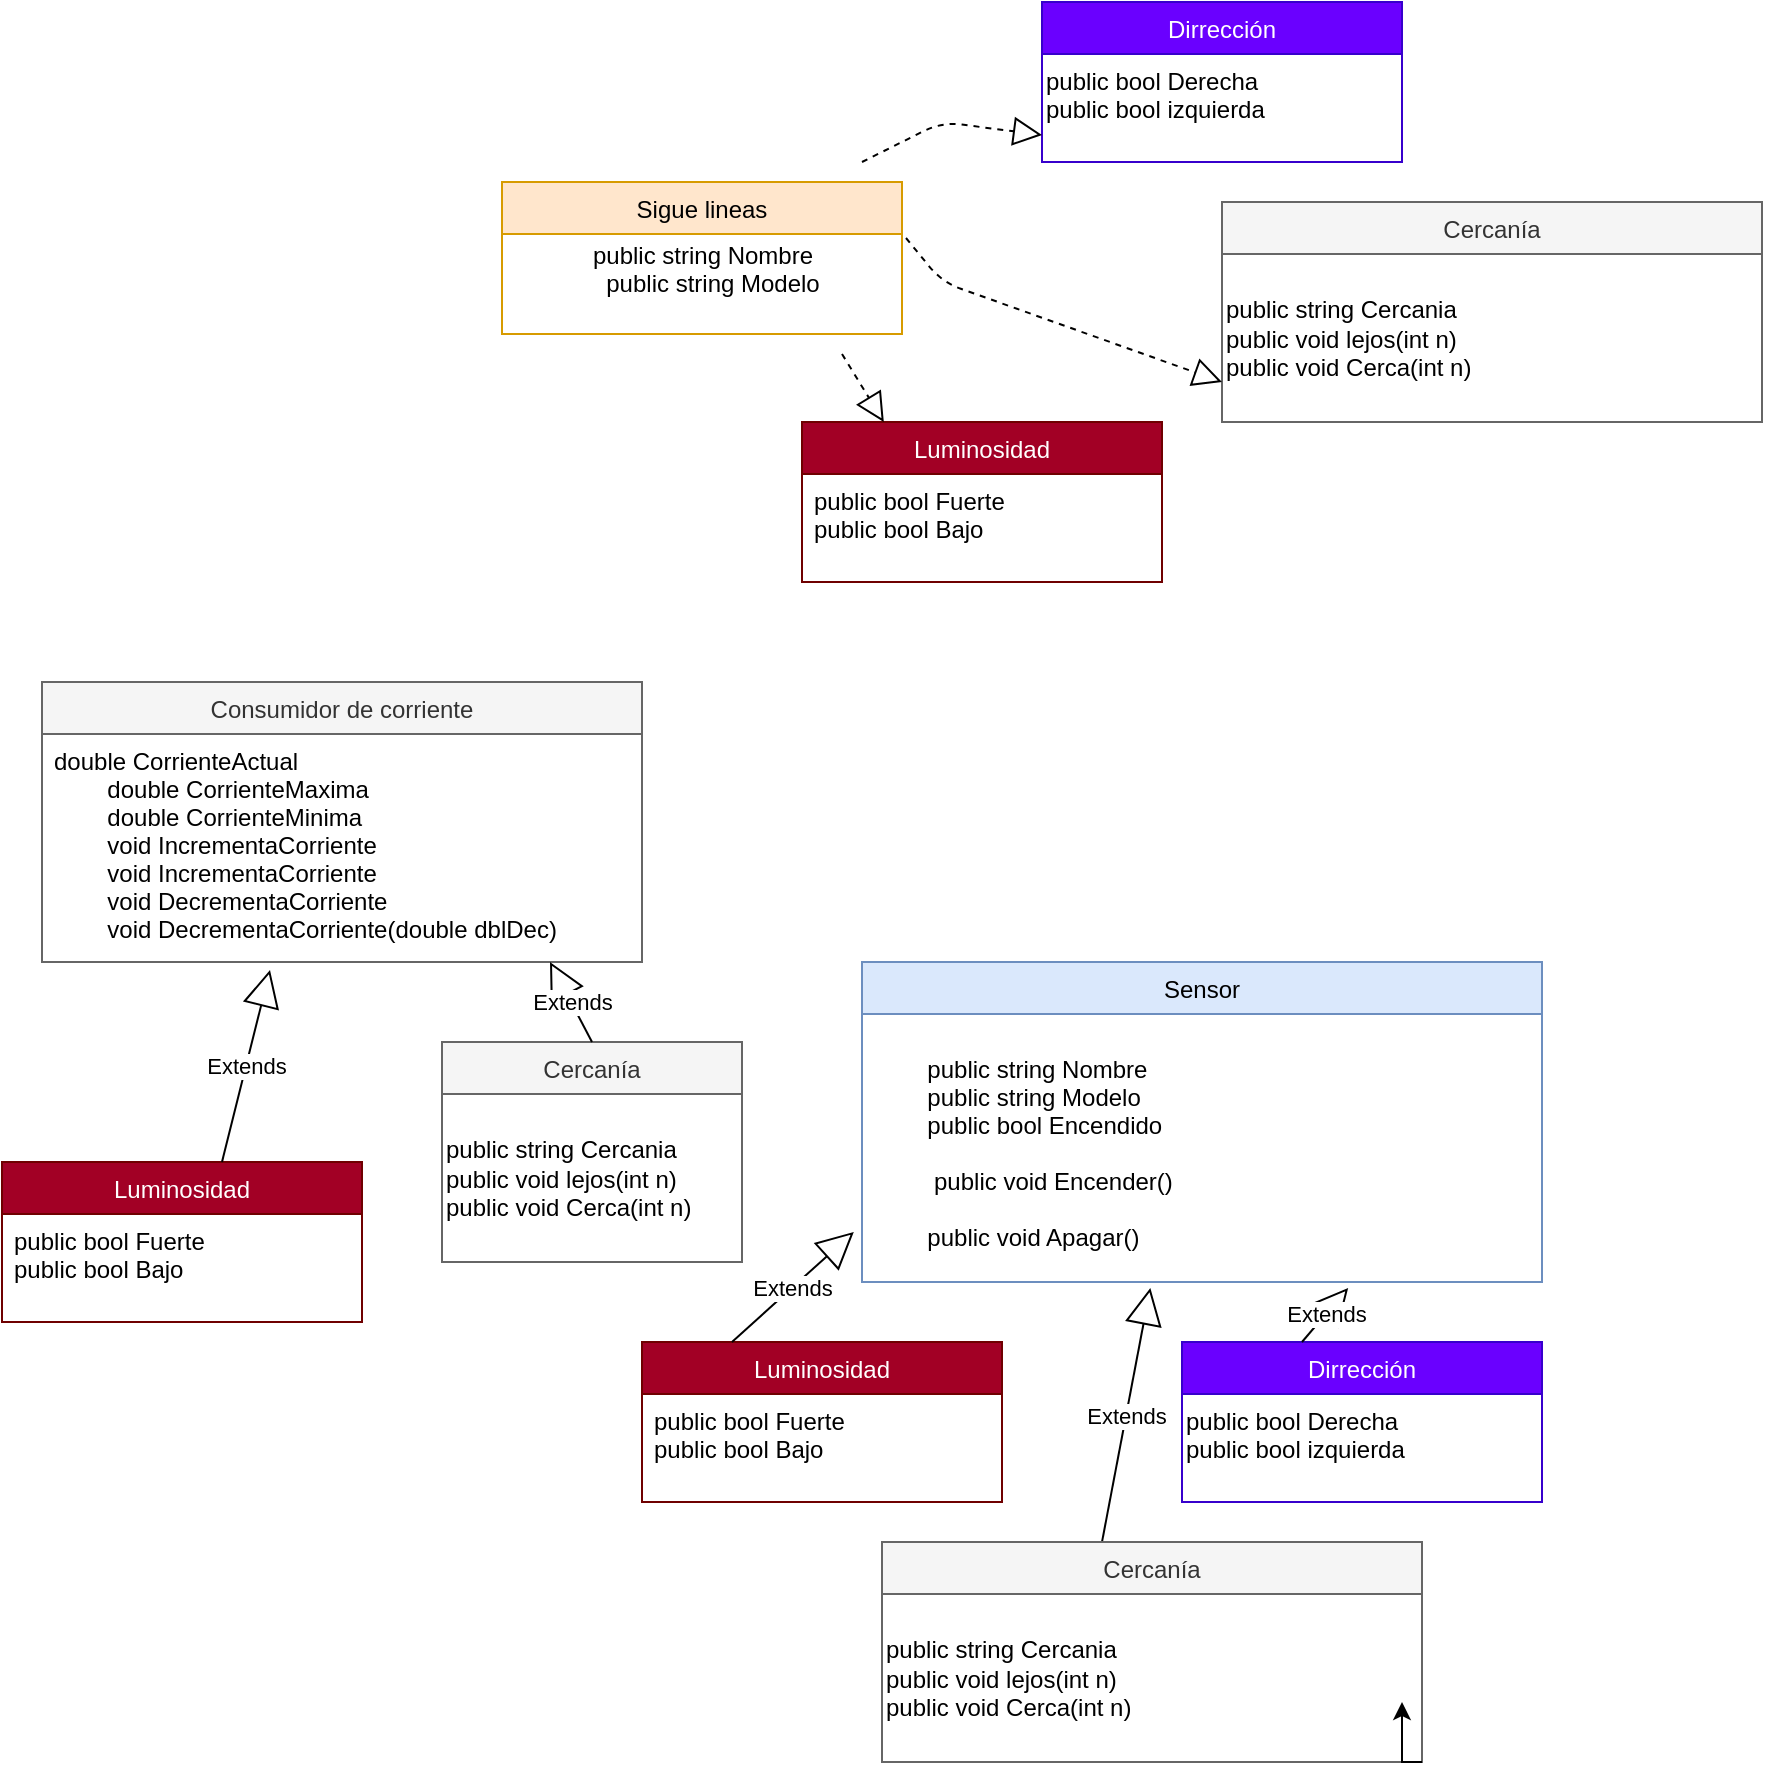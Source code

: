 <mxfile version="14.0.0" type="github"><diagram id="xEKYHk2D96-4vJFJq3XW" name="Page-1"><mxGraphModel dx="1186" dy="1865" grid="1" gridSize="10" guides="1" tooltips="1" connect="1" arrows="1" fold="1" page="1" pageScale="1" pageWidth="827" pageHeight="1169" math="0" shadow="0"><root><mxCell id="0"/><mxCell id="1" parent="0"/><mxCell id="jgHVxG4j3eKlFBTZArEJ-2" value="Sigue lineas" style="swimlane;fontStyle=0;childLayout=stackLayout;horizontal=1;startSize=26;fillColor=#ffe6cc;horizontalStack=0;resizeParent=1;resizeParentMax=0;resizeLast=0;collapsible=1;marginBottom=0;strokeColor=#d79b00;" parent="1" vertex="1"><mxGeometry x="290" y="-240" width="200" height="76" as="geometry"/></mxCell><mxCell id="Tv7HqscxhHcy_Baw8prM-1" value="&lt;div&gt;&amp;nbsp;public string Nombre&amp;nbsp;&lt;/div&gt;&lt;div&gt;&amp;nbsp; &amp;nbsp; public string Modelo&amp;nbsp;&lt;/div&gt;&lt;div&gt;&amp;nbsp; &amp;nbsp;&amp;nbsp;&lt;/div&gt;" style="text;html=1;align=center;verticalAlign=middle;resizable=0;points=[];autosize=1;" parent="jgHVxG4j3eKlFBTZArEJ-2" vertex="1"><mxGeometry y="26" width="200" height="50" as="geometry"/></mxCell><mxCell id="jgHVxG4j3eKlFBTZArEJ-6" value="Consumidor de corriente" style="swimlane;fontStyle=0;childLayout=stackLayout;horizontal=1;startSize=26;fillColor=#f5f5f5;horizontalStack=0;resizeParent=1;resizeParentMax=0;resizeLast=0;collapsible=1;marginBottom=0;strokeColor=#666666;fontColor=#333333;" parent="1" vertex="1"><mxGeometry x="60" y="10" width="300" height="140" as="geometry"/></mxCell><mxCell id="jgHVxG4j3eKlFBTZArEJ-9" value="double CorrienteActual &#xa;        double CorrienteMaxima &#xa;        double CorrienteMinima &#xa;        void IncrementaCorriente&#xa;        void IncrementaCorriente&#xa;        void DecrementaCorriente&#xa;        void DecrementaCorriente(double dblDec)" style="text;strokeColor=none;fillColor=none;align=left;verticalAlign=top;spacingLeft=4;spacingRight=4;overflow=hidden;rotatable=0;points=[[0,0.5],[1,0.5]];portConstraint=eastwest;" parent="jgHVxG4j3eKlFBTZArEJ-6" vertex="1"><mxGeometry y="26" width="300" height="114" as="geometry"/></mxCell><mxCell id="jgHVxG4j3eKlFBTZArEJ-20" value="Sensor" style="swimlane;fontStyle=0;childLayout=stackLayout;horizontal=1;startSize=26;fillColor=#dae8fc;horizontalStack=0;resizeParent=1;resizeParentMax=0;resizeLast=0;collapsible=1;marginBottom=0;strokeColor=#6c8ebf;" parent="1" vertex="1"><mxGeometry x="470" y="150" width="340" height="160" as="geometry"/></mxCell><mxCell id="jgHVxG4j3eKlFBTZArEJ-23" value="&#xa;        public string Nombre &#xa;        public string Modelo&#xa;        public bool Encendido &#xa;        &#xa;         public void Encender()&#xa;       &#xa;        public void Apagar()&#xa;     &#xa;" style="text;strokeColor=none;fillColor=none;align=left;verticalAlign=top;spacingLeft=4;spacingRight=4;overflow=hidden;rotatable=0;points=[[0,0.5],[1,0.5]];portConstraint=eastwest;" parent="jgHVxG4j3eKlFBTZArEJ-20" vertex="1"><mxGeometry y="26" width="340" height="134" as="geometry"/></mxCell><mxCell id="jgHVxG4j3eKlFBTZArEJ-24" value="Luminosidad" style="swimlane;fontStyle=0;childLayout=stackLayout;horizontal=1;startSize=26;fillColor=#a20025;horizontalStack=0;resizeParent=1;resizeParentMax=0;resizeLast=0;collapsible=1;marginBottom=0;strokeColor=#6F0000;fontColor=#ffffff;" parent="1" vertex="1"><mxGeometry x="360" y="340" width="180" height="80" as="geometry"/></mxCell><mxCell id="jgHVxG4j3eKlFBTZArEJ-26" value="public bool Fuerte &#xa;public bool Bajo" style="text;strokeColor=none;fillColor=none;align=left;verticalAlign=top;spacingLeft=4;spacingRight=4;overflow=hidden;rotatable=0;points=[[0,0.5],[1,0.5]];portConstraint=eastwest;" parent="jgHVxG4j3eKlFBTZArEJ-24" vertex="1"><mxGeometry y="26" width="180" height="54" as="geometry"/></mxCell><mxCell id="jgHVxG4j3eKlFBTZArEJ-41" value="Dirrección" style="swimlane;fontStyle=0;childLayout=stackLayout;horizontal=1;startSize=26;fillColor=#6a00ff;horizontalStack=0;resizeParent=1;resizeParentMax=0;resizeLast=0;collapsible=1;marginBottom=0;strokeColor=#3700CC;fontColor=#ffffff;" parent="1" vertex="1"><mxGeometry x="630" y="340" width="180" height="80" as="geometry"/></mxCell><mxCell id="Tv7HqscxhHcy_Baw8prM-2" value="public bool Derecha&amp;nbsp;&lt;br&gt;public bool izquierda&lt;br&gt;" style="text;whiteSpace=wrap;html=1;" parent="jgHVxG4j3eKlFBTZArEJ-41" vertex="1"><mxGeometry y="26" width="180" height="54" as="geometry"/></mxCell><mxCell id="Tv7HqscxhHcy_Baw8prM-24" value="Extends" style="endArrow=block;endSize=16;endFill=0;html=1;entryX=0.424;entryY=1.022;entryDx=0;entryDy=0;entryPerimeter=0;exitX=0.25;exitY=0;exitDx=0;exitDy=0;" parent="jgHVxG4j3eKlFBTZArEJ-41" target="jgHVxG4j3eKlFBTZArEJ-23" edge="1"><mxGeometry width="160" relative="1" as="geometry"><mxPoint x="-40" y="100" as="sourcePoint"/><mxPoint x="35.15" y="60.938" as="targetPoint"/></mxGeometry></mxCell><mxCell id="Tv7HqscxhHcy_Baw8prM-7" value="Cercanía" style="swimlane;fontStyle=0;childLayout=stackLayout;horizontal=1;startSize=26;fillColor=#f5f5f5;horizontalStack=0;resizeParent=1;resizeParentMax=0;resizeLast=0;collapsible=1;marginBottom=0;strokeColor=#666666;fontColor=#333333;" parent="1" vertex="1"><mxGeometry x="480" y="440" width="270" height="110" as="geometry"/></mxCell><mxCell id="Tv7HqscxhHcy_Baw8prM-10" value="&lt;br&gt;    public string Cercania&lt;br&gt;    public void lejos(int n)&lt;br&gt;public void Cerca(int n)" style="text;whiteSpace=wrap;html=1;" parent="Tv7HqscxhHcy_Baw8prM-7" vertex="1"><mxGeometry y="26" width="270" height="84" as="geometry"/></mxCell><mxCell id="Tv7HqscxhHcy_Baw8prM-19" value="Extends" style="endArrow=block;endSize=16;endFill=0;html=1;entryX=-0.012;entryY=0.813;entryDx=0;entryDy=0;entryPerimeter=0;exitX=0.25;exitY=0;exitDx=0;exitDy=0;" parent="1" source="jgHVxG4j3eKlFBTZArEJ-24" target="jgHVxG4j3eKlFBTZArEJ-23" edge="1"><mxGeometry width="160" relative="1" as="geometry"><mxPoint x="400" y="330" as="sourcePoint"/><mxPoint x="560" y="330" as="targetPoint"/></mxGeometry></mxCell><mxCell id="Tv7HqscxhHcy_Baw8prM-23" style="edgeStyle=orthogonalEdgeStyle;rounded=0;orthogonalLoop=1;jettySize=auto;html=1;exitX=1;exitY=1;exitDx=0;exitDy=0;" parent="1" source="Tv7HqscxhHcy_Baw8prM-10" edge="1"><mxGeometry relative="1" as="geometry"><mxPoint x="740" y="520" as="targetPoint"/></mxGeometry></mxCell><mxCell id="Tv7HqscxhHcy_Baw8prM-25" value="Extends" style="endArrow=block;endSize=16;endFill=0;html=1;entryX=0.715;entryY=1.022;entryDx=0;entryDy=0;entryPerimeter=0;exitX=0.25;exitY=0;exitDx=0;exitDy=0;" parent="1" target="jgHVxG4j3eKlFBTZArEJ-23" edge="1"><mxGeometry width="160" relative="1" as="geometry"><mxPoint x="690" y="340" as="sourcePoint"/><mxPoint x="765.15" y="300.938" as="targetPoint"/></mxGeometry></mxCell><mxCell id="Tv7HqscxhHcy_Baw8prM-28" value="Luminosidad" style="swimlane;fontStyle=0;childLayout=stackLayout;horizontal=1;startSize=26;fillColor=#a20025;horizontalStack=0;resizeParent=1;resizeParentMax=0;resizeLast=0;collapsible=1;marginBottom=0;strokeColor=#6F0000;fontColor=#ffffff;" parent="1" vertex="1"><mxGeometry x="440" y="-120" width="180" height="80" as="geometry"/></mxCell><mxCell id="Tv7HqscxhHcy_Baw8prM-29" value="public bool Fuerte &#xa;public bool Bajo" style="text;strokeColor=none;fillColor=none;align=left;verticalAlign=top;spacingLeft=4;spacingRight=4;overflow=hidden;rotatable=0;points=[[0,0.5],[1,0.5]];portConstraint=eastwest;" parent="Tv7HqscxhHcy_Baw8prM-28" vertex="1"><mxGeometry y="26" width="180" height="54" as="geometry"/></mxCell><mxCell id="Uf2AN8HsiNNnktFXXJX2-1" value="Dirrección" style="swimlane;fontStyle=0;childLayout=stackLayout;horizontal=1;startSize=26;fillColor=#6a00ff;horizontalStack=0;resizeParent=1;resizeParentMax=0;resizeLast=0;collapsible=1;marginBottom=0;strokeColor=#3700CC;fontColor=#ffffff;" vertex="1" parent="1"><mxGeometry x="560" y="-330" width="180" height="80" as="geometry"/></mxCell><mxCell id="Uf2AN8HsiNNnktFXXJX2-2" value="public bool Derecha&amp;nbsp;&lt;br&gt;public bool izquierda&lt;br&gt;" style="text;whiteSpace=wrap;html=1;" vertex="1" parent="Uf2AN8HsiNNnktFXXJX2-1"><mxGeometry y="26" width="180" height="54" as="geometry"/></mxCell><mxCell id="Uf2AN8HsiNNnktFXXJX2-4" value="Cercanía" style="swimlane;fontStyle=0;childLayout=stackLayout;horizontal=1;startSize=26;fillColor=#f5f5f5;horizontalStack=0;resizeParent=1;resizeParentMax=0;resizeLast=0;collapsible=1;marginBottom=0;strokeColor=#666666;fontColor=#333333;" vertex="1" parent="1"><mxGeometry x="650" y="-230" width="270" height="110" as="geometry"/></mxCell><mxCell id="Uf2AN8HsiNNnktFXXJX2-5" value="&lt;br&gt;    public string Cercania&lt;br&gt;    public void lejos(int n)&lt;br&gt;public void Cerca(int n)" style="text;whiteSpace=wrap;html=1;" vertex="1" parent="Uf2AN8HsiNNnktFXXJX2-4"><mxGeometry y="26" width="270" height="84" as="geometry"/></mxCell><mxCell id="Uf2AN8HsiNNnktFXXJX2-6" value="" style="endArrow=block;dashed=1;endFill=0;endSize=12;html=1;exitX=1.01;exitY=0.04;exitDx=0;exitDy=0;exitPerimeter=0;" edge="1" parent="1" source="Tv7HqscxhHcy_Baw8prM-1"><mxGeometry width="160" relative="1" as="geometry"><mxPoint x="460" y="-154" as="sourcePoint"/><mxPoint x="650" y="-140" as="targetPoint"/><Array as="points"><mxPoint x="510" y="-190"/></Array></mxGeometry></mxCell><mxCell id="Uf2AN8HsiNNnktFXXJX2-7" value="" style="endArrow=block;dashed=1;endFill=0;endSize=12;html=1;entryX=0;entryY=0.75;entryDx=0;entryDy=0;" edge="1" parent="1" target="Uf2AN8HsiNNnktFXXJX2-2"><mxGeometry width="160" relative="1" as="geometry"><mxPoint x="470" y="-250" as="sourcePoint"/><mxPoint x="490.9" y="-110" as="targetPoint"/><Array as="points"><mxPoint x="510" y="-270"/></Array></mxGeometry></mxCell><mxCell id="Uf2AN8HsiNNnktFXXJX2-11" value="Luminosidad" style="swimlane;fontStyle=0;childLayout=stackLayout;horizontal=1;startSize=26;fillColor=#a20025;horizontalStack=0;resizeParent=1;resizeParentMax=0;resizeLast=0;collapsible=1;marginBottom=0;strokeColor=#6F0000;fontColor=#ffffff;" vertex="1" parent="1"><mxGeometry x="40" y="250" width="180" height="80" as="geometry"/></mxCell><mxCell id="Uf2AN8HsiNNnktFXXJX2-12" value="public bool Fuerte &#xa;public bool Bajo" style="text;strokeColor=none;fillColor=none;align=left;verticalAlign=top;spacingLeft=4;spacingRight=4;overflow=hidden;rotatable=0;points=[[0,0.5],[1,0.5]];portConstraint=eastwest;" vertex="1" parent="Uf2AN8HsiNNnktFXXJX2-11"><mxGeometry y="26" width="180" height="54" as="geometry"/></mxCell><mxCell id="Uf2AN8HsiNNnktFXXJX2-13" value="Cercanía" style="swimlane;fontStyle=0;childLayout=stackLayout;horizontal=1;startSize=26;fillColor=#f5f5f5;horizontalStack=0;resizeParent=1;resizeParentMax=0;resizeLast=0;collapsible=1;marginBottom=0;strokeColor=#666666;fontColor=#333333;" vertex="1" parent="1"><mxGeometry x="260" y="190" width="150" height="110" as="geometry"/></mxCell><mxCell id="Uf2AN8HsiNNnktFXXJX2-14" value="&lt;br&gt;    public string Cercania&lt;br&gt;    public void lejos(int n)&lt;br&gt;public void Cerca(int n)" style="text;whiteSpace=wrap;html=1;" vertex="1" parent="Uf2AN8HsiNNnktFXXJX2-13"><mxGeometry y="26" width="150" height="84" as="geometry"/></mxCell><mxCell id="Uf2AN8HsiNNnktFXXJX2-15" value="" style="endArrow=block;dashed=1;endFill=0;endSize=12;html=1;" edge="1" parent="1"><mxGeometry width="160" relative="1" as="geometry"><mxPoint x="460" y="-154" as="sourcePoint"/><mxPoint x="480.9" y="-120" as="targetPoint"/></mxGeometry></mxCell><mxCell id="Uf2AN8HsiNNnktFXXJX2-16" value="Extends" style="endArrow=block;endSize=16;endFill=0;html=1;entryX=0.38;entryY=1.035;entryDx=0;entryDy=0;entryPerimeter=0;exitX=0.25;exitY=0;exitDx=0;exitDy=0;" edge="1" parent="1" target="jgHVxG4j3eKlFBTZArEJ-9"><mxGeometry width="160" relative="1" as="geometry"><mxPoint x="150" y="250" as="sourcePoint"/><mxPoint x="210.92" y="194.942" as="targetPoint"/></mxGeometry></mxCell><mxCell id="Uf2AN8HsiNNnktFXXJX2-17" value="Extends" style="endArrow=block;endSize=16;endFill=0;html=1;entryX=0.38;entryY=1.035;entryDx=0;entryDy=0;entryPerimeter=0;exitX=0.5;exitY=0;exitDx=0;exitDy=0;" edge="1" parent="1" source="Uf2AN8HsiNNnktFXXJX2-13"><mxGeometry width="160" relative="1" as="geometry"><mxPoint x="290" y="246.01" as="sourcePoint"/><mxPoint x="314" y="150" as="targetPoint"/></mxGeometry></mxCell></root></mxGraphModel></diagram></mxfile>